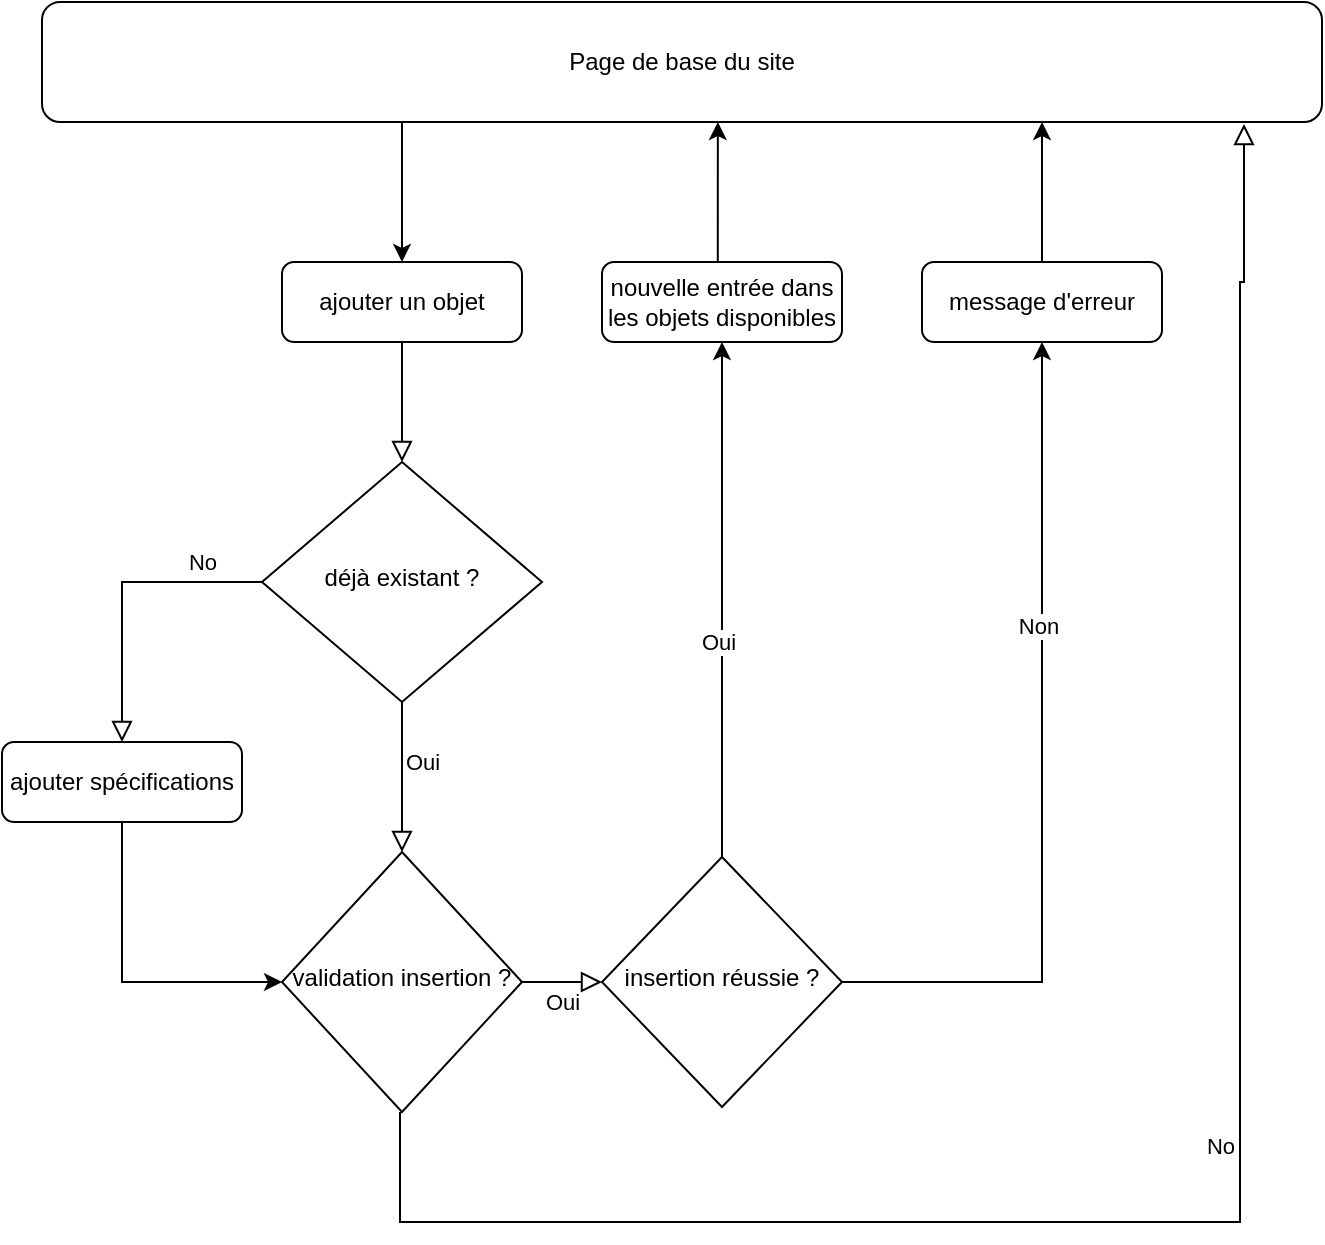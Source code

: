 <mxfile version="13.9.9" type="device" pages="2"><diagram id="C5RBs43oDa-KdzZeNtuy" name="AjouterObjet"><mxGraphModel dx="2212" dy="685" grid="1" gridSize="10" guides="1" tooltips="1" connect="1" arrows="1" fold="1" page="1" pageScale="1" pageWidth="827" pageHeight="1169" math="0" shadow="0"><root><mxCell id="WIyWlLk6GJQsqaUBKTNV-0"/><mxCell id="WIyWlLk6GJQsqaUBKTNV-1" parent="WIyWlLk6GJQsqaUBKTNV-0"/><mxCell id="WIyWlLk6GJQsqaUBKTNV-2" value="" style="rounded=0;html=1;jettySize=auto;orthogonalLoop=1;fontSize=11;endArrow=block;endFill=0;endSize=8;strokeWidth=1;shadow=0;labelBackgroundColor=none;edgeStyle=orthogonalEdgeStyle;" parent="WIyWlLk6GJQsqaUBKTNV-1" source="WIyWlLk6GJQsqaUBKTNV-3" target="WIyWlLk6GJQsqaUBKTNV-6" edge="1"><mxGeometry relative="1" as="geometry"/></mxCell><mxCell id="WIyWlLk6GJQsqaUBKTNV-3" value="ajouter un objet" style="rounded=1;whiteSpace=wrap;html=1;fontSize=12;glass=0;strokeWidth=1;shadow=0;" parent="WIyWlLk6GJQsqaUBKTNV-1" vertex="1"><mxGeometry x="-560" y="160" width="120" height="40" as="geometry"/></mxCell><mxCell id="WIyWlLk6GJQsqaUBKTNV-4" value="Oui&lt;br&gt;" style="rounded=0;html=1;jettySize=auto;orthogonalLoop=1;fontSize=11;endArrow=block;endFill=0;endSize=8;strokeWidth=1;shadow=0;labelBackgroundColor=none;edgeStyle=orthogonalEdgeStyle;" parent="WIyWlLk6GJQsqaUBKTNV-1" source="WIyWlLk6GJQsqaUBKTNV-6" target="WIyWlLk6GJQsqaUBKTNV-10" edge="1"><mxGeometry x="-0.2" y="10" relative="1" as="geometry"><mxPoint as="offset"/></mxGeometry></mxCell><mxCell id="WIyWlLk6GJQsqaUBKTNV-5" value="No" style="edgeStyle=orthogonalEdgeStyle;rounded=0;html=1;jettySize=auto;orthogonalLoop=1;fontSize=11;endArrow=block;endFill=0;endSize=8;strokeWidth=1;shadow=0;labelBackgroundColor=none;" parent="WIyWlLk6GJQsqaUBKTNV-1" source="WIyWlLk6GJQsqaUBKTNV-6" target="WIyWlLk6GJQsqaUBKTNV-7" edge="1"><mxGeometry x="-0.6" y="-10" relative="1" as="geometry"><mxPoint as="offset"/></mxGeometry></mxCell><mxCell id="WIyWlLk6GJQsqaUBKTNV-6" value="déjà existant ?" style="rhombus;whiteSpace=wrap;html=1;shadow=0;fontFamily=Helvetica;fontSize=12;align=center;strokeWidth=1;spacing=6;spacingTop=-4;" parent="WIyWlLk6GJQsqaUBKTNV-1" vertex="1"><mxGeometry x="-570" y="260" width="140" height="120" as="geometry"/></mxCell><mxCell id="yBJYcyDlmiBvtjKI0nVj-4" style="edgeStyle=orthogonalEdgeStyle;rounded=0;orthogonalLoop=1;jettySize=auto;html=1;exitX=0.5;exitY=1;exitDx=0;exitDy=0;entryX=0;entryY=0.5;entryDx=0;entryDy=0;" edge="1" parent="WIyWlLk6GJQsqaUBKTNV-1" source="WIyWlLk6GJQsqaUBKTNV-7" target="WIyWlLk6GJQsqaUBKTNV-10"><mxGeometry relative="1" as="geometry"><mxPoint x="-700" y="520" as="targetPoint"/></mxGeometry></mxCell><mxCell id="WIyWlLk6GJQsqaUBKTNV-7" value="ajouter spécifications" style="rounded=1;whiteSpace=wrap;html=1;fontSize=12;glass=0;strokeWidth=1;shadow=0;" parent="WIyWlLk6GJQsqaUBKTNV-1" vertex="1"><mxGeometry x="-700" y="400" width="120" height="40" as="geometry"/></mxCell><mxCell id="WIyWlLk6GJQsqaUBKTNV-8" value="No" style="rounded=0;html=1;jettySize=auto;orthogonalLoop=1;fontSize=11;endArrow=block;endFill=0;endSize=8;strokeWidth=1;shadow=0;labelBackgroundColor=none;edgeStyle=orthogonalEdgeStyle;exitX=0.5;exitY=1;exitDx=0;exitDy=0;entryX=0.941;entryY=1.017;entryDx=0;entryDy=0;entryPerimeter=0;" parent="WIyWlLk6GJQsqaUBKTNV-1" edge="1"><mxGeometry y="10" relative="1" as="geometry"><mxPoint as="offset"/><mxPoint x="-501" y="585" as="sourcePoint"/><mxPoint x="-78.76" y="91.02" as="targetPoint"/><Array as="points"><mxPoint x="-501" y="640"/><mxPoint x="-81" y="640"/><mxPoint x="-81" y="170"/><mxPoint x="-79" y="170"/><mxPoint x="-79" y="91"/></Array></mxGeometry></mxCell><mxCell id="WIyWlLk6GJQsqaUBKTNV-9" value="Oui" style="edgeStyle=orthogonalEdgeStyle;rounded=0;html=1;jettySize=auto;orthogonalLoop=1;fontSize=11;endArrow=block;endFill=0;endSize=8;strokeWidth=1;shadow=0;labelBackgroundColor=none;entryX=0;entryY=0.5;entryDx=0;entryDy=0;" parent="WIyWlLk6GJQsqaUBKTNV-1" source="WIyWlLk6GJQsqaUBKTNV-10" target="yBJYcyDlmiBvtjKI0nVj-0" edge="1"><mxGeometry y="-10" relative="1" as="geometry"><mxPoint as="offset"/><mxPoint x="-310" y="520" as="targetPoint"/></mxGeometry></mxCell><mxCell id="WIyWlLk6GJQsqaUBKTNV-10" value="validation insertion ?" style="rhombus;whiteSpace=wrap;html=1;shadow=0;fontFamily=Helvetica;fontSize=12;align=center;strokeWidth=1;spacing=6;spacingTop=-4;" parent="WIyWlLk6GJQsqaUBKTNV-1" vertex="1"><mxGeometry x="-560" y="455" width="120" height="130" as="geometry"/></mxCell><mxCell id="yBJYcyDlmiBvtjKI0nVj-7" style="edgeStyle=orthogonalEdgeStyle;rounded=0;orthogonalLoop=1;jettySize=auto;html=1;exitX=0.399;exitY=0.986;exitDx=0;exitDy=0;entryX=0.5;entryY=0;entryDx=0;entryDy=0;exitPerimeter=0;" edge="1" parent="WIyWlLk6GJQsqaUBKTNV-1" source="WIyWlLk6GJQsqaUBKTNV-11" target="WIyWlLk6GJQsqaUBKTNV-3"><mxGeometry relative="1" as="geometry"><Array as="points"><mxPoint x="-500" y="89"/></Array></mxGeometry></mxCell><mxCell id="WIyWlLk6GJQsqaUBKTNV-11" value="Page de base du site" style="rounded=1;whiteSpace=wrap;html=1;fontSize=12;glass=0;strokeWidth=1;shadow=0;" parent="WIyWlLk6GJQsqaUBKTNV-1" vertex="1"><mxGeometry x="-680" y="30" width="640" height="60" as="geometry"/></mxCell><mxCell id="yBJYcyDlmiBvtjKI0nVj-2" style="edgeStyle=orthogonalEdgeStyle;rounded=0;orthogonalLoop=1;jettySize=auto;html=1;exitX=0.5;exitY=0;exitDx=0;exitDy=0;entryX=0.5;entryY=1;entryDx=0;entryDy=0;" edge="1" parent="WIyWlLk6GJQsqaUBKTNV-1" source="yBJYcyDlmiBvtjKI0nVj-0" target="yBJYcyDlmiBvtjKI0nVj-5"><mxGeometry relative="1" as="geometry"><mxPoint x="-160" y="260" as="targetPoint"/><Array as="points"/></mxGeometry></mxCell><mxCell id="yBJYcyDlmiBvtjKI0nVj-3" value="Oui" style="edgeLabel;html=1;align=center;verticalAlign=middle;resizable=0;points=[];" vertex="1" connectable="0" parent="yBJYcyDlmiBvtjKI0nVj-2"><mxGeometry x="-0.165" y="2" relative="1" as="geometry"><mxPoint as="offset"/></mxGeometry></mxCell><mxCell id="yBJYcyDlmiBvtjKI0nVj-8" style="edgeStyle=orthogonalEdgeStyle;rounded=0;orthogonalLoop=1;jettySize=auto;html=1;exitX=1;exitY=0.5;exitDx=0;exitDy=0;entryX=0.5;entryY=1;entryDx=0;entryDy=0;" edge="1" parent="WIyWlLk6GJQsqaUBKTNV-1" source="yBJYcyDlmiBvtjKI0nVj-0" target="yBJYcyDlmiBvtjKI0nVj-9"><mxGeometry relative="1" as="geometry"><mxPoint x="-160" y="230" as="targetPoint"/></mxGeometry></mxCell><mxCell id="yBJYcyDlmiBvtjKI0nVj-11" value="Non" style="edgeLabel;html=1;align=center;verticalAlign=middle;resizable=0;points=[];" vertex="1" connectable="0" parent="yBJYcyDlmiBvtjKI0nVj-8"><mxGeometry x="0.323" y="2" relative="1" as="geometry"><mxPoint as="offset"/></mxGeometry></mxCell><mxCell id="yBJYcyDlmiBvtjKI0nVj-0" value="insertion réussie ?" style="rhombus;whiteSpace=wrap;html=1;shadow=0;fontFamily=Helvetica;fontSize=12;align=center;strokeWidth=1;spacing=6;spacingTop=-4;" vertex="1" parent="WIyWlLk6GJQsqaUBKTNV-1"><mxGeometry x="-400" y="457.5" width="120" height="125" as="geometry"/></mxCell><mxCell id="yBJYcyDlmiBvtjKI0nVj-6" style="edgeStyle=orthogonalEdgeStyle;rounded=0;orthogonalLoop=1;jettySize=auto;html=1;exitX=0.5;exitY=0;exitDx=0;exitDy=0;entryX=0.528;entryY=1;entryDx=0;entryDy=0;entryPerimeter=0;" edge="1" parent="WIyWlLk6GJQsqaUBKTNV-1" source="yBJYcyDlmiBvtjKI0nVj-5" target="WIyWlLk6GJQsqaUBKTNV-11"><mxGeometry relative="1" as="geometry"><mxPoint x="-320" y="110" as="targetPoint"/><Array as="points"><mxPoint x="-342" y="160"/></Array></mxGeometry></mxCell><mxCell id="yBJYcyDlmiBvtjKI0nVj-5" value="nouvelle entrée dans les objets disponibles" style="rounded=1;whiteSpace=wrap;html=1;fontSize=12;glass=0;strokeWidth=1;shadow=0;" vertex="1" parent="WIyWlLk6GJQsqaUBKTNV-1"><mxGeometry x="-400" y="160" width="120" height="40" as="geometry"/></mxCell><mxCell id="yBJYcyDlmiBvtjKI0nVj-10" style="edgeStyle=orthogonalEdgeStyle;rounded=0;orthogonalLoop=1;jettySize=auto;html=1;exitX=0.5;exitY=0;exitDx=0;exitDy=0;" edge="1" parent="WIyWlLk6GJQsqaUBKTNV-1" source="yBJYcyDlmiBvtjKI0nVj-9"><mxGeometry relative="1" as="geometry"><mxPoint x="-180" y="90" as="targetPoint"/><Array as="points"><mxPoint x="-180" y="90"/></Array></mxGeometry></mxCell><mxCell id="yBJYcyDlmiBvtjKI0nVj-9" value="message d'erreur" style="rounded=1;whiteSpace=wrap;html=1;fontSize=12;glass=0;strokeWidth=1;shadow=0;" vertex="1" parent="WIyWlLk6GJQsqaUBKTNV-1"><mxGeometry x="-240" y="160" width="120" height="40" as="geometry"/></mxCell></root></mxGraphModel></diagram><diagram id="69zlb4H2CcaOB5JTB8vc" name="Page-2"><mxGraphModel dx="2489" dy="822" grid="1" gridSize="10" guides="1" tooltips="1" connect="1" arrows="1" fold="1" page="1" pageScale="1" pageWidth="827" pageHeight="1169" math="0" shadow="0"><root><mxCell id="48Xnyn0gurB9ouovUNyn-0"/><mxCell id="48Xnyn0gurB9ouovUNyn-1" parent="48Xnyn0gurB9ouovUNyn-0"/><mxCell id="48Xnyn0gurB9ouovUNyn-2" value="" style="rounded=0;html=1;jettySize=auto;orthogonalLoop=1;fontSize=11;endArrow=block;endFill=0;endSize=8;strokeWidth=1;shadow=0;labelBackgroundColor=none;edgeStyle=orthogonalEdgeStyle;" edge="1" parent="48Xnyn0gurB9ouovUNyn-1" source="48Xnyn0gurB9ouovUNyn-3" target="48Xnyn0gurB9ouovUNyn-6"><mxGeometry relative="1" as="geometry"/></mxCell><mxCell id="48Xnyn0gurB9ouovUNyn-3" value="ajouter un objet" style="rounded=1;whiteSpace=wrap;html=1;fontSize=12;glass=0;strokeWidth=1;shadow=0;" vertex="1" parent="48Xnyn0gurB9ouovUNyn-1"><mxGeometry x="-560" y="160" width="120" height="40" as="geometry"/></mxCell><mxCell id="48Xnyn0gurB9ouovUNyn-4" value="Oui&lt;br&gt;" style="rounded=0;html=1;jettySize=auto;orthogonalLoop=1;fontSize=11;endArrow=block;endFill=0;endSize=8;strokeWidth=1;shadow=0;labelBackgroundColor=none;edgeStyle=orthogonalEdgeStyle;" edge="1" parent="48Xnyn0gurB9ouovUNyn-1" source="48Xnyn0gurB9ouovUNyn-6" target="48Xnyn0gurB9ouovUNyn-11"><mxGeometry x="-0.2" y="10" relative="1" as="geometry"><mxPoint as="offset"/></mxGeometry></mxCell><mxCell id="48Xnyn0gurB9ouovUNyn-5" value="No" style="edgeStyle=orthogonalEdgeStyle;rounded=0;html=1;jettySize=auto;orthogonalLoop=1;fontSize=11;endArrow=block;endFill=0;endSize=8;strokeWidth=1;shadow=0;labelBackgroundColor=none;" edge="1" parent="48Xnyn0gurB9ouovUNyn-1" source="48Xnyn0gurB9ouovUNyn-6" target="48Xnyn0gurB9ouovUNyn-8"><mxGeometry x="-0.6" y="-10" relative="1" as="geometry"><mxPoint as="offset"/></mxGeometry></mxCell><mxCell id="48Xnyn0gurB9ouovUNyn-6" value="déjà existant ?" style="rhombus;whiteSpace=wrap;html=1;shadow=0;fontFamily=Helvetica;fontSize=12;align=center;strokeWidth=1;spacing=6;spacingTop=-4;" vertex="1" parent="48Xnyn0gurB9ouovUNyn-1"><mxGeometry x="-570" y="260" width="140" height="120" as="geometry"/></mxCell><mxCell id="48Xnyn0gurB9ouovUNyn-7" style="edgeStyle=orthogonalEdgeStyle;rounded=0;orthogonalLoop=1;jettySize=auto;html=1;exitX=0.5;exitY=1;exitDx=0;exitDy=0;entryX=0;entryY=0.5;entryDx=0;entryDy=0;" edge="1" parent="48Xnyn0gurB9ouovUNyn-1" source="48Xnyn0gurB9ouovUNyn-8" target="48Xnyn0gurB9ouovUNyn-11"><mxGeometry relative="1" as="geometry"><mxPoint x="-700" y="520" as="targetPoint"/></mxGeometry></mxCell><mxCell id="48Xnyn0gurB9ouovUNyn-8" value="ajouter spécifications" style="rounded=1;whiteSpace=wrap;html=1;fontSize=12;glass=0;strokeWidth=1;shadow=0;" vertex="1" parent="48Xnyn0gurB9ouovUNyn-1"><mxGeometry x="-700" y="400" width="120" height="40" as="geometry"/></mxCell><mxCell id="48Xnyn0gurB9ouovUNyn-9" value="No" style="rounded=0;html=1;jettySize=auto;orthogonalLoop=1;fontSize=11;endArrow=block;endFill=0;endSize=8;strokeWidth=1;shadow=0;labelBackgroundColor=none;edgeStyle=orthogonalEdgeStyle;exitX=0.5;exitY=1;exitDx=0;exitDy=0;entryX=0.941;entryY=1.017;entryDx=0;entryDy=0;entryPerimeter=0;" edge="1" parent="48Xnyn0gurB9ouovUNyn-1"><mxGeometry y="10" relative="1" as="geometry"><mxPoint as="offset"/><mxPoint x="-501" y="585" as="sourcePoint"/><mxPoint x="-78.76" y="91.02" as="targetPoint"/><Array as="points"><mxPoint x="-501" y="640"/><mxPoint x="-81" y="640"/><mxPoint x="-81" y="170"/><mxPoint x="-79" y="170"/><mxPoint x="-79" y="91"/></Array></mxGeometry></mxCell><mxCell id="48Xnyn0gurB9ouovUNyn-10" value="Oui" style="edgeStyle=orthogonalEdgeStyle;rounded=0;html=1;jettySize=auto;orthogonalLoop=1;fontSize=11;endArrow=block;endFill=0;endSize=8;strokeWidth=1;shadow=0;labelBackgroundColor=none;entryX=0;entryY=0.5;entryDx=0;entryDy=0;" edge="1" parent="48Xnyn0gurB9ouovUNyn-1" source="48Xnyn0gurB9ouovUNyn-11" target="48Xnyn0gurB9ouovUNyn-18"><mxGeometry y="-10" relative="1" as="geometry"><mxPoint as="offset"/><mxPoint x="-310" y="520" as="targetPoint"/></mxGeometry></mxCell><mxCell id="48Xnyn0gurB9ouovUNyn-11" value="validation insertion ?" style="rhombus;whiteSpace=wrap;html=1;shadow=0;fontFamily=Helvetica;fontSize=12;align=center;strokeWidth=1;spacing=6;spacingTop=-4;" vertex="1" parent="48Xnyn0gurB9ouovUNyn-1"><mxGeometry x="-560" y="455" width="120" height="130" as="geometry"/></mxCell><mxCell id="48Xnyn0gurB9ouovUNyn-12" style="edgeStyle=orthogonalEdgeStyle;rounded=0;orthogonalLoop=1;jettySize=auto;html=1;exitX=0.399;exitY=0.986;exitDx=0;exitDy=0;entryX=0.5;entryY=0;entryDx=0;entryDy=0;exitPerimeter=0;" edge="1" parent="48Xnyn0gurB9ouovUNyn-1" source="48Xnyn0gurB9ouovUNyn-13" target="48Xnyn0gurB9ouovUNyn-3"><mxGeometry relative="1" as="geometry"><Array as="points"><mxPoint x="-500" y="89"/></Array></mxGeometry></mxCell><mxCell id="48Xnyn0gurB9ouovUNyn-13" value="Page de base du site" style="rounded=1;whiteSpace=wrap;html=1;fontSize=12;glass=0;strokeWidth=1;shadow=0;" vertex="1" parent="48Xnyn0gurB9ouovUNyn-1"><mxGeometry x="-680" y="30" width="640" height="60" as="geometry"/></mxCell><mxCell id="48Xnyn0gurB9ouovUNyn-14" style="edgeStyle=orthogonalEdgeStyle;rounded=0;orthogonalLoop=1;jettySize=auto;html=1;exitX=0.5;exitY=0;exitDx=0;exitDy=0;entryX=0.5;entryY=1;entryDx=0;entryDy=0;" edge="1" parent="48Xnyn0gurB9ouovUNyn-1" source="48Xnyn0gurB9ouovUNyn-18" target="48Xnyn0gurB9ouovUNyn-20"><mxGeometry relative="1" as="geometry"><mxPoint x="-160" y="260" as="targetPoint"/><Array as="points"/></mxGeometry></mxCell><mxCell id="48Xnyn0gurB9ouovUNyn-15" value="Oui" style="edgeLabel;html=1;align=center;verticalAlign=middle;resizable=0;points=[];" vertex="1" connectable="0" parent="48Xnyn0gurB9ouovUNyn-14"><mxGeometry x="-0.165" y="2" relative="1" as="geometry"><mxPoint as="offset"/></mxGeometry></mxCell><mxCell id="48Xnyn0gurB9ouovUNyn-16" style="edgeStyle=orthogonalEdgeStyle;rounded=0;orthogonalLoop=1;jettySize=auto;html=1;exitX=1;exitY=0.5;exitDx=0;exitDy=0;entryX=0.5;entryY=1;entryDx=0;entryDy=0;" edge="1" parent="48Xnyn0gurB9ouovUNyn-1" source="48Xnyn0gurB9ouovUNyn-18" target="48Xnyn0gurB9ouovUNyn-22"><mxGeometry relative="1" as="geometry"><mxPoint x="-160" y="230" as="targetPoint"/></mxGeometry></mxCell><mxCell id="48Xnyn0gurB9ouovUNyn-17" value="Non" style="edgeLabel;html=1;align=center;verticalAlign=middle;resizable=0;points=[];" vertex="1" connectable="0" parent="48Xnyn0gurB9ouovUNyn-16"><mxGeometry x="0.323" y="2" relative="1" as="geometry"><mxPoint as="offset"/></mxGeometry></mxCell><mxCell id="48Xnyn0gurB9ouovUNyn-18" value="insertion réussie ?" style="rhombus;whiteSpace=wrap;html=1;shadow=0;fontFamily=Helvetica;fontSize=12;align=center;strokeWidth=1;spacing=6;spacingTop=-4;" vertex="1" parent="48Xnyn0gurB9ouovUNyn-1"><mxGeometry x="-400" y="457.5" width="120" height="125" as="geometry"/></mxCell><mxCell id="48Xnyn0gurB9ouovUNyn-19" style="edgeStyle=orthogonalEdgeStyle;rounded=0;orthogonalLoop=1;jettySize=auto;html=1;exitX=0.5;exitY=0;exitDx=0;exitDy=0;entryX=0.528;entryY=1;entryDx=0;entryDy=0;entryPerimeter=0;" edge="1" parent="48Xnyn0gurB9ouovUNyn-1" source="48Xnyn0gurB9ouovUNyn-20" target="48Xnyn0gurB9ouovUNyn-13"><mxGeometry relative="1" as="geometry"><mxPoint x="-320" y="110" as="targetPoint"/><Array as="points"><mxPoint x="-342" y="160"/></Array></mxGeometry></mxCell><mxCell id="48Xnyn0gurB9ouovUNyn-20" value="nouvelle entrée dans les objets disponibles" style="rounded=1;whiteSpace=wrap;html=1;fontSize=12;glass=0;strokeWidth=1;shadow=0;" vertex="1" parent="48Xnyn0gurB9ouovUNyn-1"><mxGeometry x="-400" y="160" width="120" height="40" as="geometry"/></mxCell><mxCell id="48Xnyn0gurB9ouovUNyn-21" style="edgeStyle=orthogonalEdgeStyle;rounded=0;orthogonalLoop=1;jettySize=auto;html=1;exitX=0.5;exitY=0;exitDx=0;exitDy=0;" edge="1" parent="48Xnyn0gurB9ouovUNyn-1" source="48Xnyn0gurB9ouovUNyn-22"><mxGeometry relative="1" as="geometry"><mxPoint x="-180.0" y="90" as="targetPoint"/><Array as="points"><mxPoint x="-180" y="90"/></Array></mxGeometry></mxCell><mxCell id="48Xnyn0gurB9ouovUNyn-22" value="message d'erreur" style="rounded=1;whiteSpace=wrap;html=1;fontSize=12;glass=0;strokeWidth=1;shadow=0;" vertex="1" parent="48Xnyn0gurB9ouovUNyn-1"><mxGeometry x="-240" y="160" width="120" height="40" as="geometry"/></mxCell></root></mxGraphModel></diagram></mxfile>